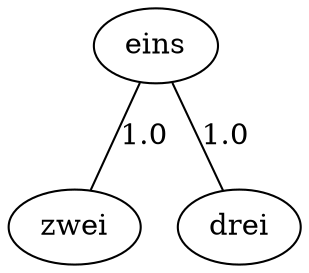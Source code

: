 graph G {
  1 [ label="eins" ];
  2 [ label="zwei" ];
  3 [ label="drei" ];
  1 -- 2 [ label="1.0" ];
  1 -- 3 [ label="1.0" ];
}
